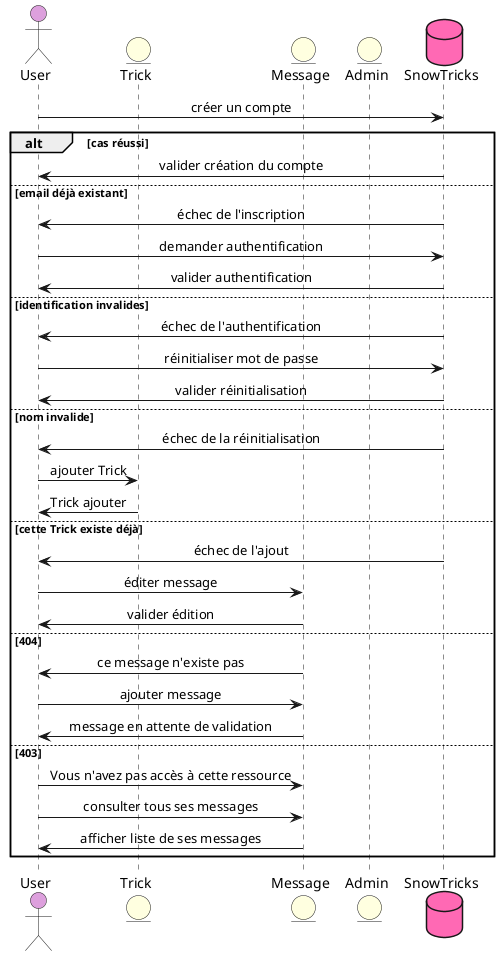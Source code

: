 @startuml UserSequence

skinparam responseMessageBelowArrow true
skinparam SequenceMessageAlignment center

actor User as User #Plum

entity Trick as Trick #LightYellow
entity Message as Message #LightYellow
entity Admin as Admin #LightYellow

database SnowTricks as SnowTricks #HotPink

User -> SnowTricks: créer un compte
alt cas réussi
SnowTricks-> User: valider création du compte
else email déjà existant 
SnowTricks-> User: échec de l'inscription

User -> SnowTricks: demander authentification 
SnowTricks-> User: valider authentification 
else identification invalides
SnowTricks-> User: échec de l'authentification

User -> SnowTricks: réinitialiser mot de passe 
SnowTricks-> User: valider réinitialisation 
else nom invalide
SnowTricks-> User: échec de la réinitialisation

User -> Trick: ajouter Trick 
Trick-> User: Trick ajouter 
else cette Trick existe déjà
SnowTricks-> User: échec de l'ajout

User  -> Message: éditer message
Message -> User: valider édition
else 404
Message -> User: ce message n'existe pas

User -> Message: ajouter message
Message -> User: message en attente de validation
else 403
User -> Message: Vous n'avez pas accès à cette ressource

User -> Message: consulter tous ses messages
Message -> User: afficher liste de ses messages

end
@enduml